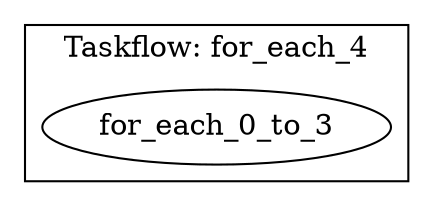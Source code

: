 digraph Taskflow {
subgraph cluster_p0x7ff7bc8c9128 {
label="Taskflow: for_each_4";
p0x7f8f12065c00[label="for_each_0_to_3" ];
}
}
